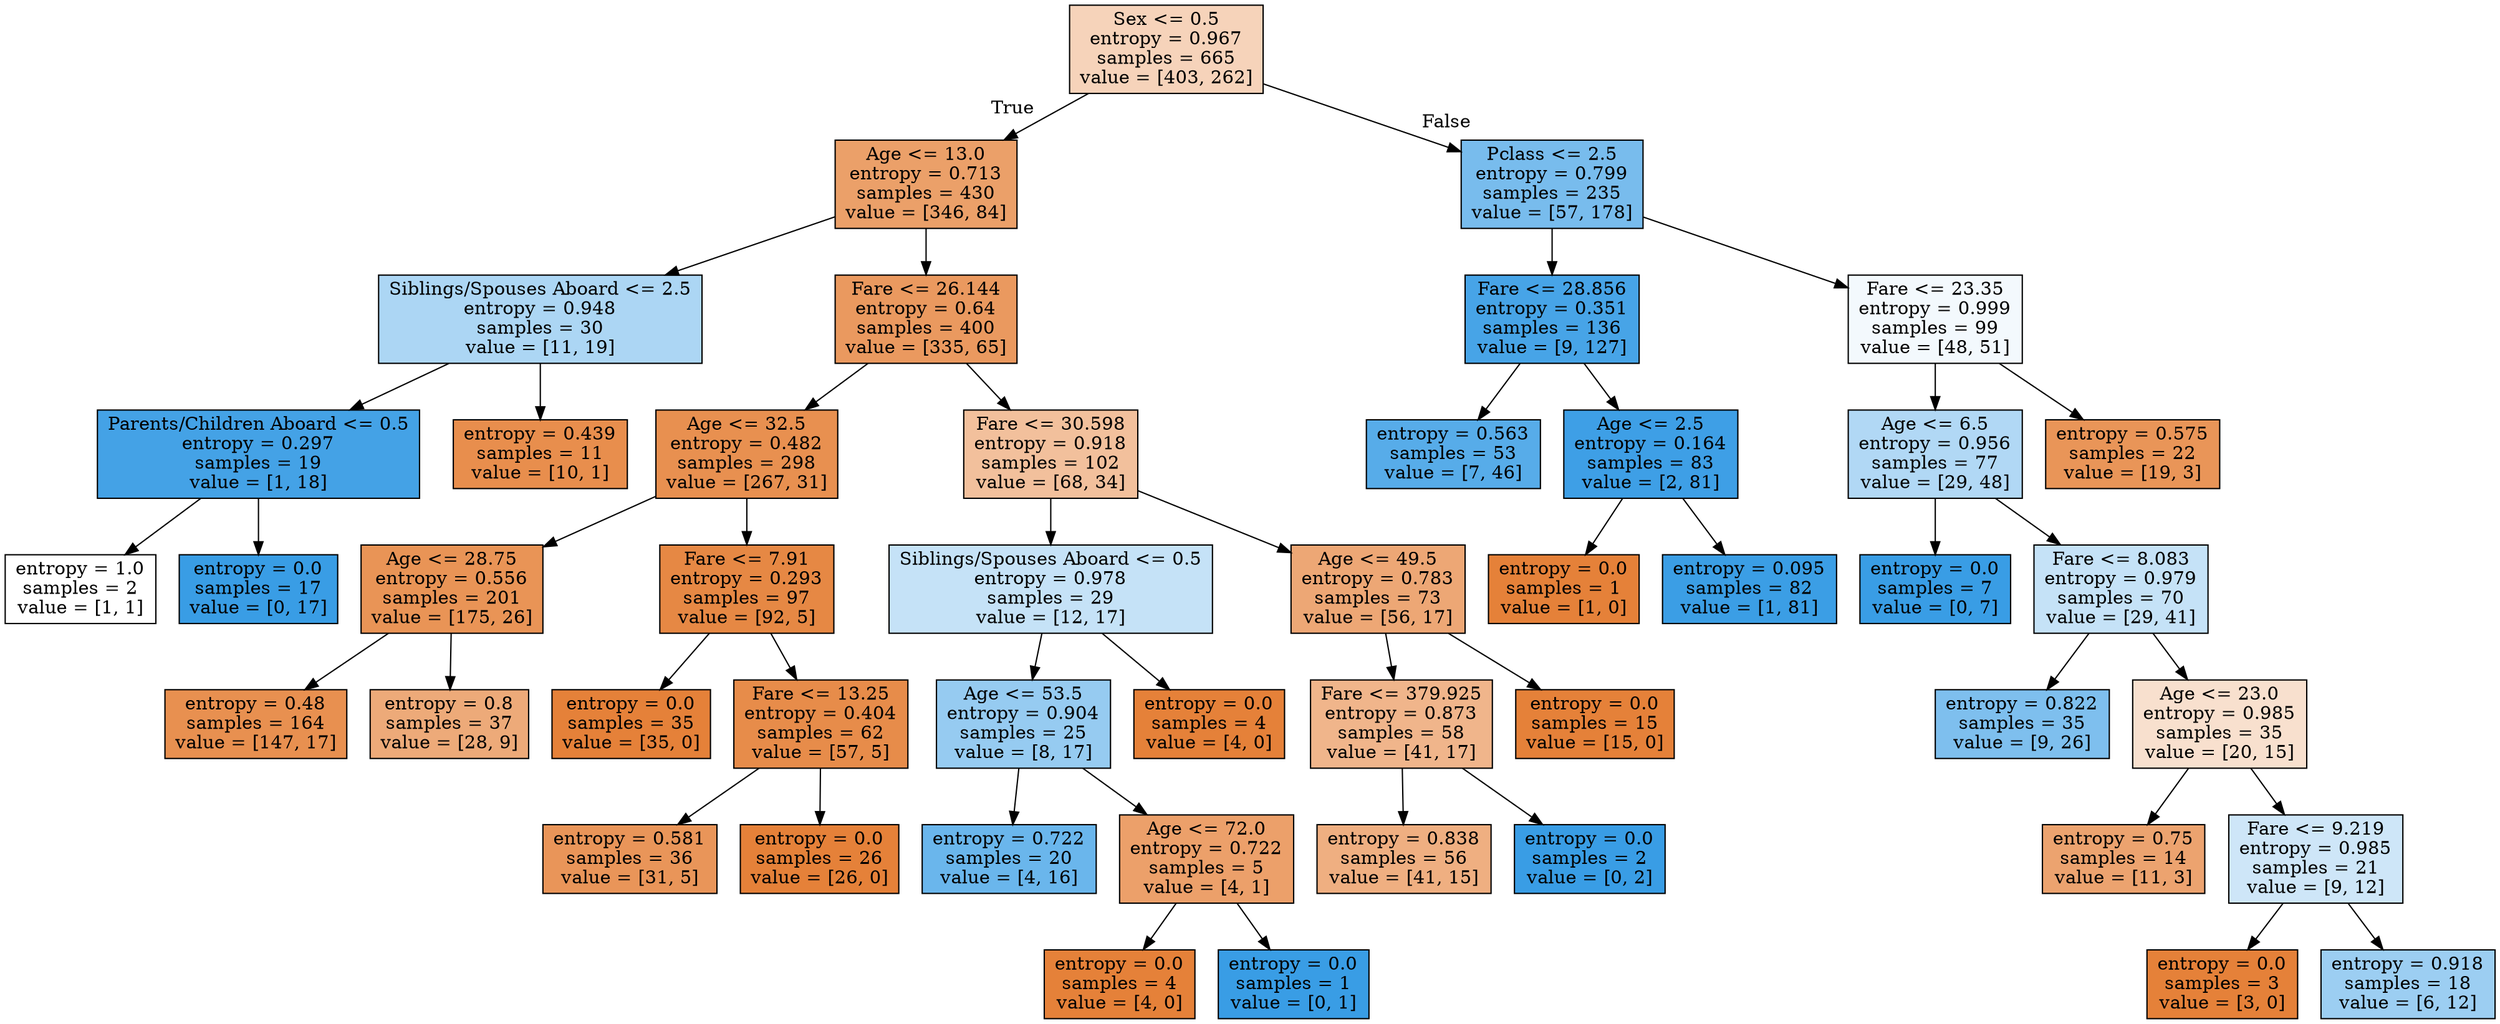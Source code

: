 digraph Tree {
node [shape=box, style="filled", color="black"] ;
0 [label="Sex <= 0.5\nentropy = 0.967\nsamples = 665\nvalue = [403, 262]", fillcolor="#f6d3ba"] ;
1 [label="Age <= 13.0\nentropy = 0.713\nsamples = 430\nvalue = [346, 84]", fillcolor="#eba069"] ;
0 -> 1 [labeldistance=2.5, labelangle=45, headlabel="True"] ;
5 [label="Siblings/Spouses Aboard <= 2.5\nentropy = 0.948\nsamples = 30\nvalue = [11, 19]", fillcolor="#acd6f4"] ;
1 -> 5 ;
9 [label="Parents/Children Aboard <= 0.5\nentropy = 0.297\nsamples = 19\nvalue = [1, 18]", fillcolor="#44a2e6"] ;
5 -> 9 ;
31 [label="entropy = 1.0\nsamples = 2\nvalue = [1, 1]", fillcolor="#ffffff"] ;
9 -> 31 ;
32 [label="entropy = 0.0\nsamples = 17\nvalue = [0, 17]", fillcolor="#399de5"] ;
9 -> 32 ;
10 [label="entropy = 0.439\nsamples = 11\nvalue = [10, 1]", fillcolor="#e88e4d"] ;
5 -> 10 ;
6 [label="Fare <= 26.144\nentropy = 0.64\nsamples = 400\nvalue = [335, 65]", fillcolor="#ea995f"] ;
1 -> 6 ;
7 [label="Age <= 32.5\nentropy = 0.482\nsamples = 298\nvalue = [267, 31]", fillcolor="#e89050"] ;
6 -> 7 ;
35 [label="Age <= 28.75\nentropy = 0.556\nsamples = 201\nvalue = [175, 26]", fillcolor="#e99456"] ;
7 -> 35 ;
45 [label="entropy = 0.48\nsamples = 164\nvalue = [147, 17]", fillcolor="#e89050"] ;
35 -> 45 ;
46 [label="entropy = 0.8\nsamples = 37\nvalue = [28, 9]", fillcolor="#edaa79"] ;
35 -> 46 ;
36 [label="Fare <= 7.91\nentropy = 0.293\nsamples = 97\nvalue = [92, 5]", fillcolor="#e68844"] ;
7 -> 36 ;
37 [label="entropy = 0.0\nsamples = 35\nvalue = [35, 0]", fillcolor="#e58139"] ;
36 -> 37 ;
38 [label="Fare <= 13.25\nentropy = 0.404\nsamples = 62\nvalue = [57, 5]", fillcolor="#e78c4a"] ;
36 -> 38 ;
39 [label="entropy = 0.581\nsamples = 36\nvalue = [31, 5]", fillcolor="#e99559"] ;
38 -> 39 ;
40 [label="entropy = 0.0\nsamples = 26\nvalue = [26, 0]", fillcolor="#e58139"] ;
38 -> 40 ;
8 [label="Fare <= 30.598\nentropy = 0.918\nsamples = 102\nvalue = [68, 34]", fillcolor="#f2c09c"] ;
6 -> 8 ;
13 [label="Siblings/Spouses Aboard <= 0.5\nentropy = 0.978\nsamples = 29\nvalue = [12, 17]", fillcolor="#c5e2f7"] ;
8 -> 13 ;
17 [label="Age <= 53.5\nentropy = 0.904\nsamples = 25\nvalue = [8, 17]", fillcolor="#96cbf1"] ;
13 -> 17 ;
23 [label="entropy = 0.722\nsamples = 20\nvalue = [4, 16]", fillcolor="#6ab6ec"] ;
17 -> 23 ;
24 [label="Age <= 72.0\nentropy = 0.722\nsamples = 5\nvalue = [4, 1]", fillcolor="#eca06a"] ;
17 -> 24 ;
33 [label="entropy = 0.0\nsamples = 4\nvalue = [4, 0]", fillcolor="#e58139"] ;
24 -> 33 ;
34 [label="entropy = 0.0\nsamples = 1\nvalue = [0, 1]", fillcolor="#399de5"] ;
24 -> 34 ;
18 [label="entropy = 0.0\nsamples = 4\nvalue = [4, 0]", fillcolor="#e58139"] ;
13 -> 18 ;
14 [label="Age <= 49.5\nentropy = 0.783\nsamples = 73\nvalue = [56, 17]", fillcolor="#eda775"] ;
8 -> 14 ;
15 [label="Fare <= 379.925\nentropy = 0.873\nsamples = 58\nvalue = [41, 17]", fillcolor="#f0b58b"] ;
14 -> 15 ;
29 [label="entropy = 0.838\nsamples = 56\nvalue = [41, 15]", fillcolor="#efaf81"] ;
15 -> 29 ;
30 [label="entropy = 0.0\nsamples = 2\nvalue = [0, 2]", fillcolor="#399de5"] ;
15 -> 30 ;
16 [label="entropy = 0.0\nsamples = 15\nvalue = [15, 0]", fillcolor="#e58139"] ;
14 -> 16 ;
2 [label="Pclass <= 2.5\nentropy = 0.799\nsamples = 235\nvalue = [57, 178]", fillcolor="#78bced"] ;
0 -> 2 [labeldistance=2.5, labelangle=-45, headlabel="False"] ;
3 [label="Fare <= 28.856\nentropy = 0.351\nsamples = 136\nvalue = [9, 127]", fillcolor="#47a4e7"] ;
2 -> 3 ;
25 [label="entropy = 0.563\nsamples = 53\nvalue = [7, 46]", fillcolor="#57ace9"] ;
3 -> 25 ;
26 [label="Age <= 2.5\nentropy = 0.164\nsamples = 83\nvalue = [2, 81]", fillcolor="#3e9fe6"] ;
3 -> 26 ;
27 [label="entropy = 0.0\nsamples = 1\nvalue = [1, 0]", fillcolor="#e58139"] ;
26 -> 27 ;
28 [label="entropy = 0.095\nsamples = 82\nvalue = [1, 81]", fillcolor="#3b9ee5"] ;
26 -> 28 ;
4 [label="Fare <= 23.35\nentropy = 0.999\nsamples = 99\nvalue = [48, 51]", fillcolor="#f3f9fd"] ;
2 -> 4 ;
11 [label="Age <= 6.5\nentropy = 0.956\nsamples = 77\nvalue = [29, 48]", fillcolor="#b1d8f5"] ;
4 -> 11 ;
19 [label="entropy = 0.0\nsamples = 7\nvalue = [0, 7]", fillcolor="#399de5"] ;
11 -> 19 ;
20 [label="Fare <= 8.083\nentropy = 0.979\nsamples = 70\nvalue = [29, 41]", fillcolor="#c5e2f7"] ;
11 -> 20 ;
21 [label="entropy = 0.822\nsamples = 35\nvalue = [9, 26]", fillcolor="#7ebfee"] ;
20 -> 21 ;
22 [label="Age <= 23.0\nentropy = 0.985\nsamples = 35\nvalue = [20, 15]", fillcolor="#f8e0ce"] ;
20 -> 22 ;
41 [label="entropy = 0.75\nsamples = 14\nvalue = [11, 3]", fillcolor="#eca36f"] ;
22 -> 41 ;
42 [label="Fare <= 9.219\nentropy = 0.985\nsamples = 21\nvalue = [9, 12]", fillcolor="#cee6f8"] ;
22 -> 42 ;
43 [label="entropy = 0.0\nsamples = 3\nvalue = [3, 0]", fillcolor="#e58139"] ;
42 -> 43 ;
44 [label="entropy = 0.918\nsamples = 18\nvalue = [6, 12]", fillcolor="#9ccef2"] ;
42 -> 44 ;
12 [label="entropy = 0.575\nsamples = 22\nvalue = [19, 3]", fillcolor="#e99558"] ;
4 -> 12 ;
}